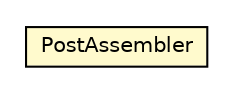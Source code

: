 #!/usr/local/bin/dot
#
# Class diagram 
# Generated by UMLGraph version R5_6_6-8-g8d7759 (http://www.umlgraph.org/)
#

digraph G {
	edge [fontname="Helvetica",fontsize=10,labelfontname="Helvetica",labelfontsize=10];
	node [fontname="Helvetica",fontsize=10,shape=plaintext];
	nodesep=0.25;
	ranksep=0.5;
	// org.dddlib.organisation.facade.assembler.PostAssembler
	c78169 [label=<<table title="org.dddlib.organisation.facade.assembler.PostAssembler" border="0" cellborder="1" cellspacing="0" cellpadding="2" port="p" bgcolor="lemonChiffon" href="./PostAssembler.html">
		<tr><td><table border="0" cellspacing="0" cellpadding="1">
<tr><td align="center" balign="center"> PostAssembler </td></tr>
		</table></td></tr>
		</table>>, URL="./PostAssembler.html", fontname="Helvetica", fontcolor="black", fontsize=10.0];
}


